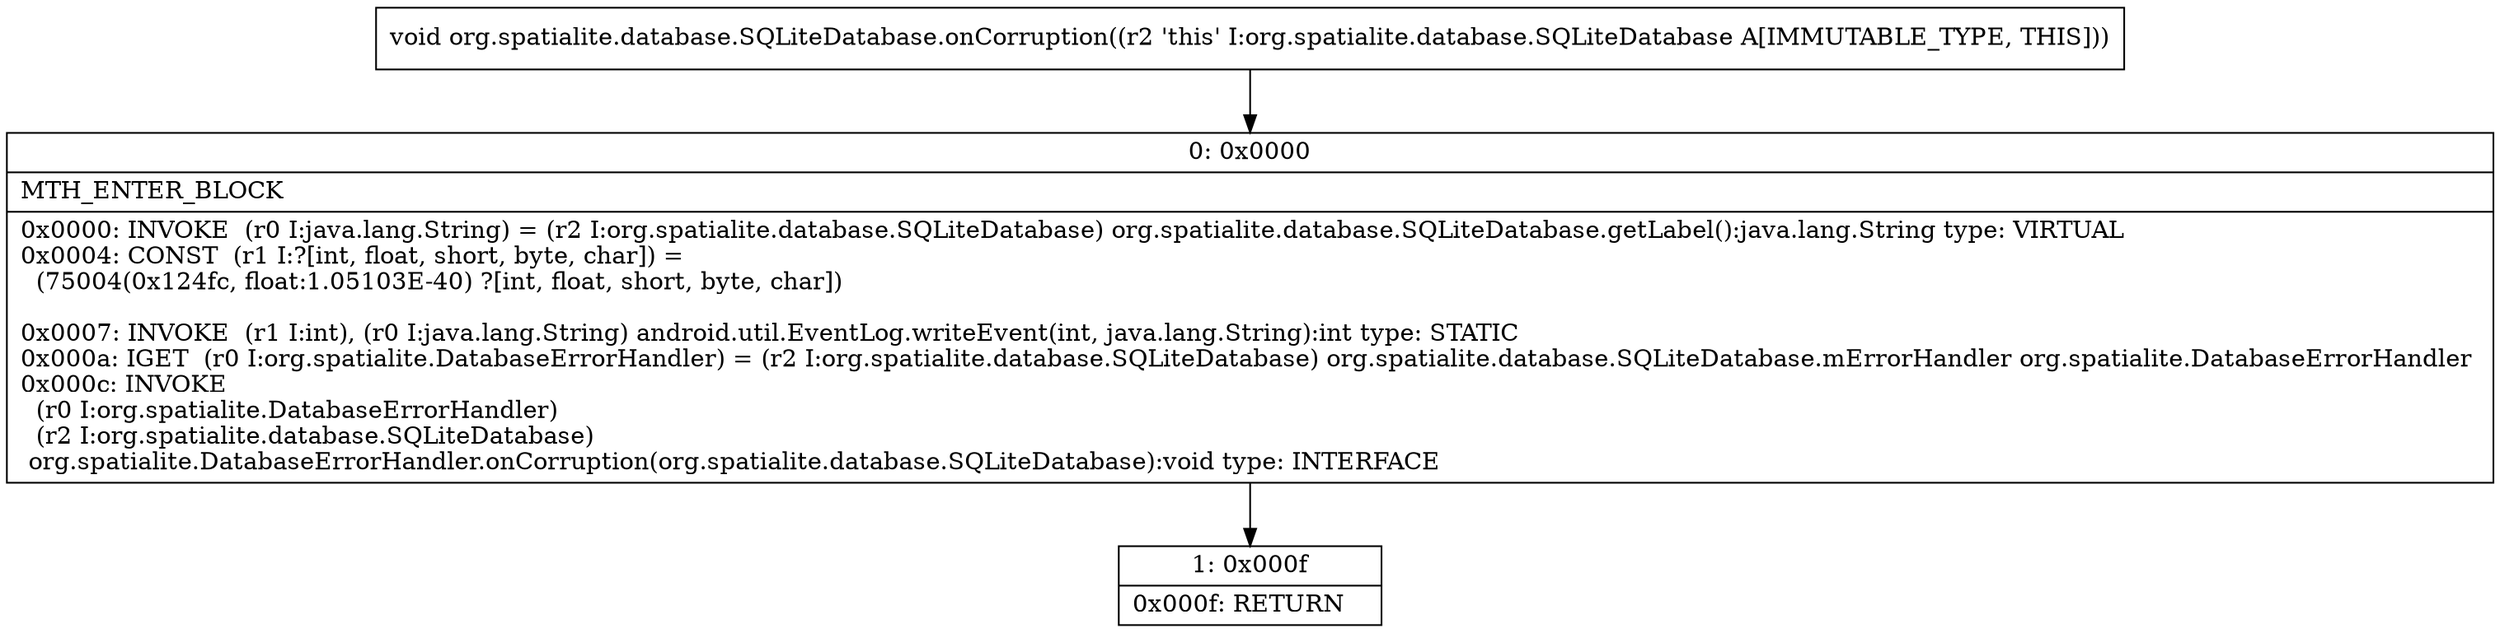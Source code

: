 digraph "CFG fororg.spatialite.database.SQLiteDatabase.onCorruption()V" {
Node_0 [shape=record,label="{0\:\ 0x0000|MTH_ENTER_BLOCK\l|0x0000: INVOKE  (r0 I:java.lang.String) = (r2 I:org.spatialite.database.SQLiteDatabase) org.spatialite.database.SQLiteDatabase.getLabel():java.lang.String type: VIRTUAL \l0x0004: CONST  (r1 I:?[int, float, short, byte, char]) = \l  (75004(0x124fc, float:1.05103E\-40) ?[int, float, short, byte, char])\l \l0x0007: INVOKE  (r1 I:int), (r0 I:java.lang.String) android.util.EventLog.writeEvent(int, java.lang.String):int type: STATIC \l0x000a: IGET  (r0 I:org.spatialite.DatabaseErrorHandler) = (r2 I:org.spatialite.database.SQLiteDatabase) org.spatialite.database.SQLiteDatabase.mErrorHandler org.spatialite.DatabaseErrorHandler \l0x000c: INVOKE  \l  (r0 I:org.spatialite.DatabaseErrorHandler)\l  (r2 I:org.spatialite.database.SQLiteDatabase)\l org.spatialite.DatabaseErrorHandler.onCorruption(org.spatialite.database.SQLiteDatabase):void type: INTERFACE \l}"];
Node_1 [shape=record,label="{1\:\ 0x000f|0x000f: RETURN   \l}"];
MethodNode[shape=record,label="{void org.spatialite.database.SQLiteDatabase.onCorruption((r2 'this' I:org.spatialite.database.SQLiteDatabase A[IMMUTABLE_TYPE, THIS])) }"];
MethodNode -> Node_0;
Node_0 -> Node_1;
}

